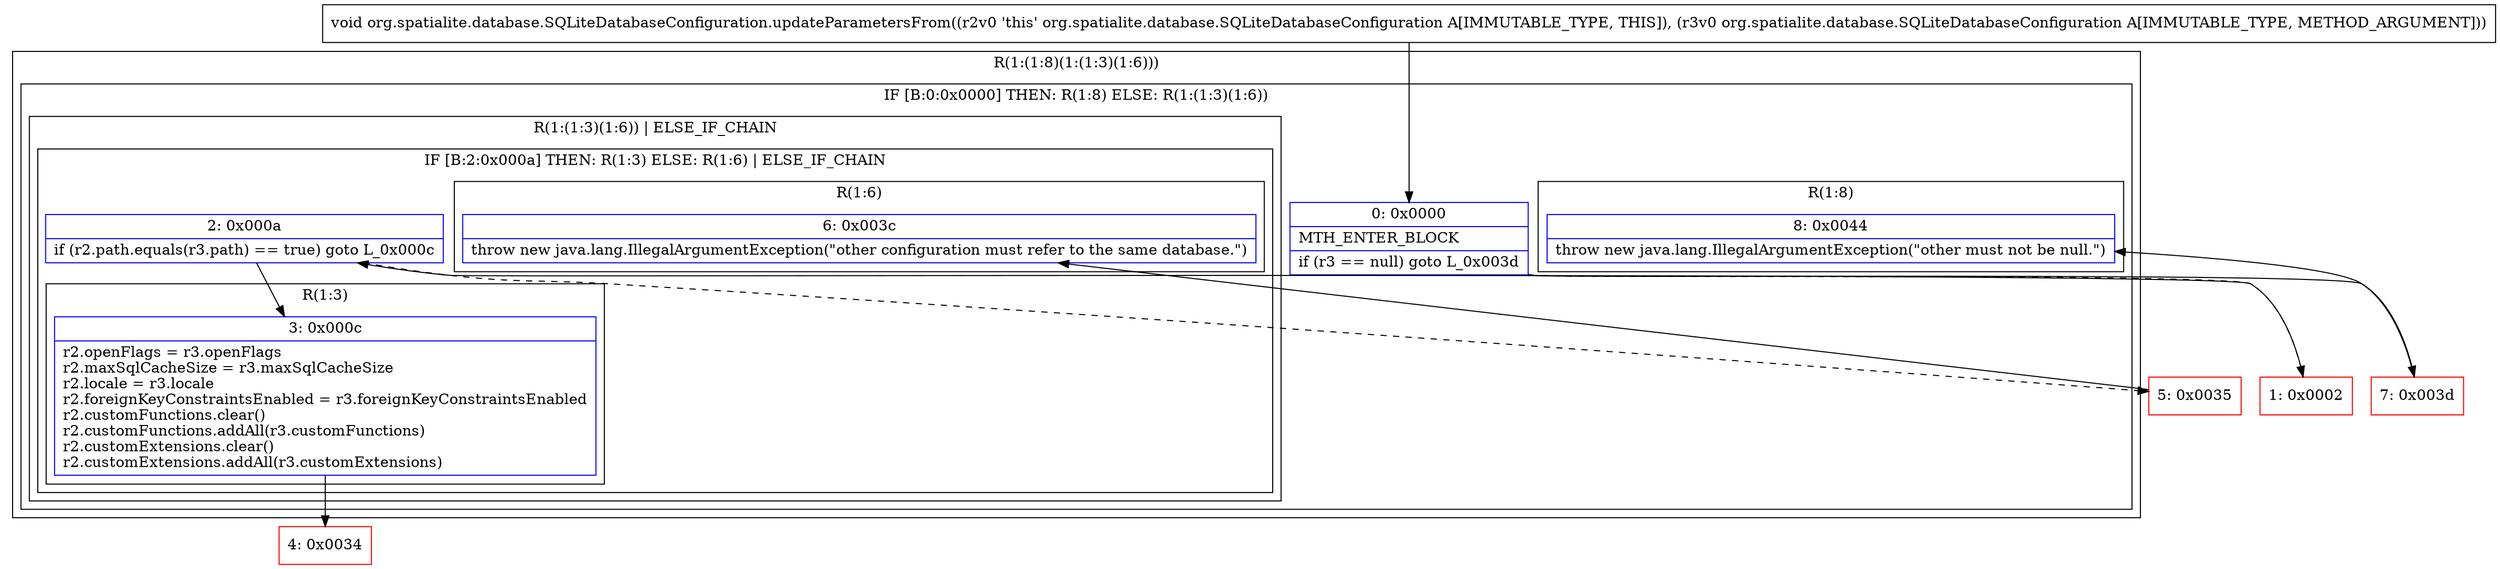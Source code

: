 digraph "CFG fororg.spatialite.database.SQLiteDatabaseConfiguration.updateParametersFrom(Lorg\/spatialite\/database\/SQLiteDatabaseConfiguration;)V" {
subgraph cluster_Region_793419223 {
label = "R(1:(1:8)(1:(1:3)(1:6)))";
node [shape=record,color=blue];
subgraph cluster_IfRegion_1794425273 {
label = "IF [B:0:0x0000] THEN: R(1:8) ELSE: R(1:(1:3)(1:6))";
node [shape=record,color=blue];
Node_0 [shape=record,label="{0\:\ 0x0000|MTH_ENTER_BLOCK\l|if (r3 == null) goto L_0x003d\l}"];
subgraph cluster_Region_165014915 {
label = "R(1:8)";
node [shape=record,color=blue];
Node_8 [shape=record,label="{8\:\ 0x0044|throw new java.lang.IllegalArgumentException(\"other must not be null.\")\l}"];
}
subgraph cluster_Region_1236417460 {
label = "R(1:(1:3)(1:6)) | ELSE_IF_CHAIN\l";
node [shape=record,color=blue];
subgraph cluster_IfRegion_854438768 {
label = "IF [B:2:0x000a] THEN: R(1:3) ELSE: R(1:6) | ELSE_IF_CHAIN\l";
node [shape=record,color=blue];
Node_2 [shape=record,label="{2\:\ 0x000a|if (r2.path.equals(r3.path) == true) goto L_0x000c\l}"];
subgraph cluster_Region_2119718301 {
label = "R(1:3)";
node [shape=record,color=blue];
Node_3 [shape=record,label="{3\:\ 0x000c|r2.openFlags = r3.openFlags\lr2.maxSqlCacheSize = r3.maxSqlCacheSize\lr2.locale = r3.locale\lr2.foreignKeyConstraintsEnabled = r3.foreignKeyConstraintsEnabled\lr2.customFunctions.clear()\lr2.customFunctions.addAll(r3.customFunctions)\lr2.customExtensions.clear()\lr2.customExtensions.addAll(r3.customExtensions)\l}"];
}
subgraph cluster_Region_1481049632 {
label = "R(1:6)";
node [shape=record,color=blue];
Node_6 [shape=record,label="{6\:\ 0x003c|throw new java.lang.IllegalArgumentException(\"other configuration must refer to the same database.\")\l}"];
}
}
}
}
}
Node_1 [shape=record,color=red,label="{1\:\ 0x0002}"];
Node_4 [shape=record,color=red,label="{4\:\ 0x0034}"];
Node_5 [shape=record,color=red,label="{5\:\ 0x0035}"];
Node_7 [shape=record,color=red,label="{7\:\ 0x003d}"];
MethodNode[shape=record,label="{void org.spatialite.database.SQLiteDatabaseConfiguration.updateParametersFrom((r2v0 'this' org.spatialite.database.SQLiteDatabaseConfiguration A[IMMUTABLE_TYPE, THIS]), (r3v0 org.spatialite.database.SQLiteDatabaseConfiguration A[IMMUTABLE_TYPE, METHOD_ARGUMENT])) }"];
MethodNode -> Node_0;
Node_0 -> Node_1[style=dashed];
Node_0 -> Node_7;
Node_2 -> Node_3;
Node_2 -> Node_5[style=dashed];
Node_3 -> Node_4;
Node_1 -> Node_2;
Node_5 -> Node_6;
Node_7 -> Node_8;
}


